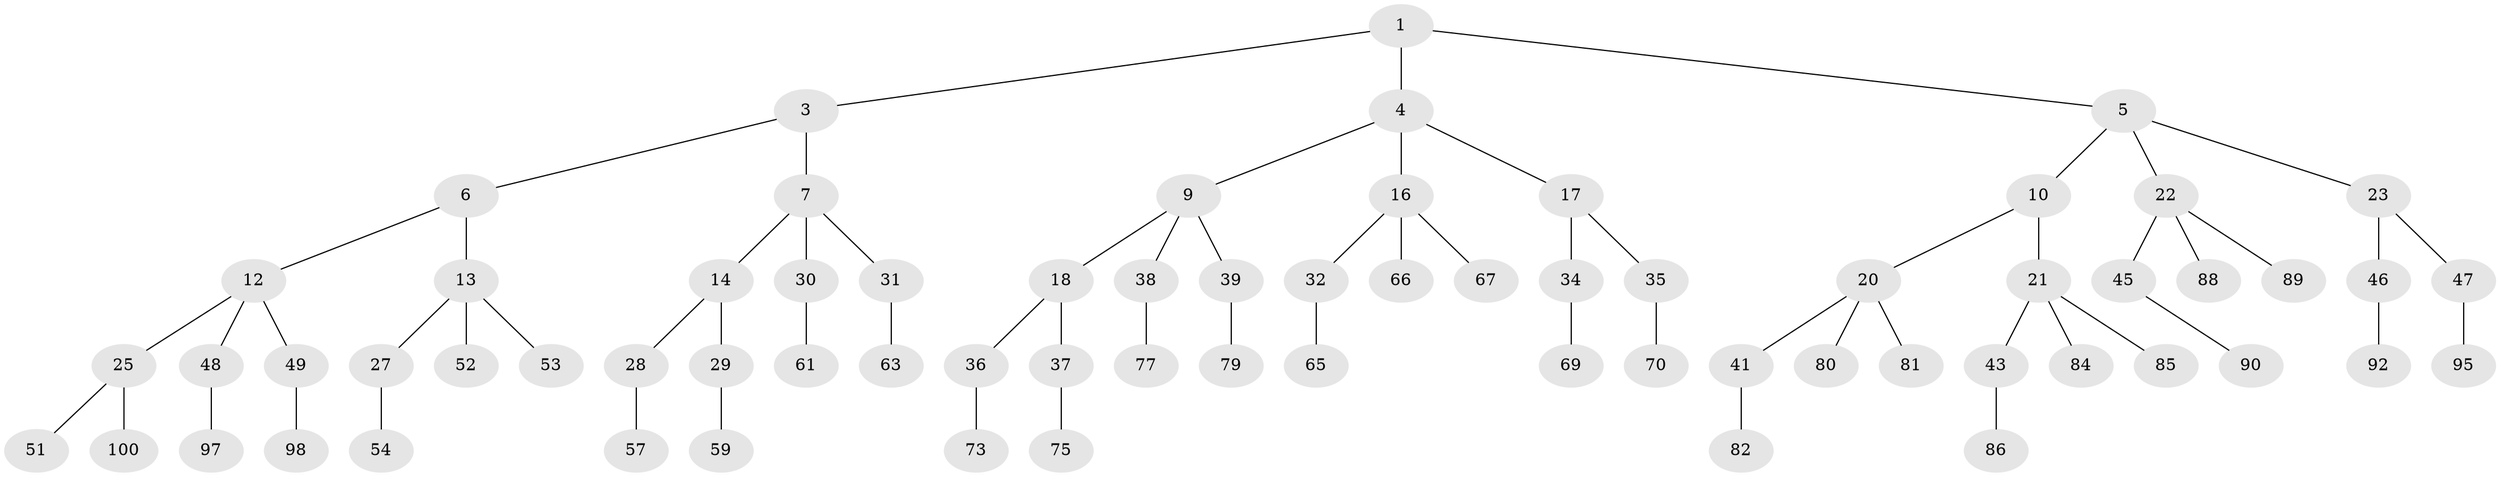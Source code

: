 // original degree distribution, {2: 0.02, 3: 0.48, 1: 0.5}
// Generated by graph-tools (version 1.1) at 2025/11/02/21/25 10:11:11]
// undirected, 69 vertices, 68 edges
graph export_dot {
graph [start="1"]
  node [color=gray90,style=filled];
  1 [super="+2"];
  3 [latent=1];
  4 [latent=0.5,super="+8"];
  5 [latent=0.5,super="+11"];
  6 [latent=0.5];
  7 [latent=0.5,super="+15"];
  9 [latent=0.333333,super="+19"];
  10 [latent=0.333333];
  12 [latent=0.333333,super="+24"];
  13 [latent=0.333333,super="+26"];
  14 [latent=0.333333];
  16 [latent=0.25,super="+33"];
  17 [latent=0.25];
  18 [latent=0.25];
  20 [latent=0.25,super="+40"];
  21 [latent=0.25,super="+42"];
  22 [latent=0.25,super="+44"];
  23 [latent=0.25];
  25 [latent=0.25,super="+50"];
  27 [latent=0.25,super="+55"];
  28 [latent=0.25,super="+56"];
  29 [latent=0.25,super="+58"];
  30 [latent=0.25,super="+60"];
  31 [latent=0.25,super="+62"];
  32 [latent=0.2,super="+64"];
  34 [latent=0.2,super="+68"];
  35 [latent=0.2,super="+71"];
  36 [latent=0.2,super="+72"];
  37 [latent=0.2,super="+74"];
  38 [latent=0.2,super="+76"];
  39 [latent=0.2,super="+78"];
  41 [latent=0.2,super="+83"];
  43 [latent=0.2,super="+87"];
  45 [latent=0.2,super="+91"];
  46 [latent=0.2,super="+93"];
  47 [latent=0.2,super="+94"];
  48 [latent=0.2,super="+96"];
  49 [latent=0.2,super="+99"];
  51 [latent=0.2];
  52 [latent=0.2];
  53 [latent=0.2];
  54 [latent=0.2];
  57 [latent=0.2];
  59 [latent=0.2];
  61 [latent=0.2];
  63 [latent=0.2];
  65 [latent=0.166667];
  66 [latent=0.166667];
  67 [latent=0.166667];
  69 [latent=0.166667];
  70 [latent=0.166667];
  73 [latent=0.166667];
  75 [latent=0.166667];
  77 [latent=0.166667];
  79 [latent=0.166667];
  80 [latent=0.166667];
  81 [latent=0.166667];
  82 [latent=0.166667];
  84 [latent=0.166667];
  85 [latent=0.166667];
  86 [latent=0.166667];
  88 [latent=0.166667];
  89 [latent=0.166667];
  90 [latent=0.166667];
  92 [latent=0.166667];
  95 [latent=0.166667];
  97 [latent=0.166667];
  98 [latent=0.166667];
  100 [latent=0.166667];
  1 -- 3;
  1 -- 4;
  1 -- 5;
  3 -- 6;
  3 -- 7;
  4 -- 9;
  4 -- 16;
  4 -- 17;
  5 -- 10;
  5 -- 22;
  5 -- 23;
  6 -- 12;
  6 -- 13;
  7 -- 14;
  7 -- 31;
  7 -- 30;
  9 -- 18;
  9 -- 38;
  9 -- 39;
  10 -- 20;
  10 -- 21;
  12 -- 25;
  12 -- 48;
  12 -- 49;
  13 -- 27;
  13 -- 53;
  13 -- 52;
  14 -- 28;
  14 -- 29;
  16 -- 32;
  16 -- 66;
  16 -- 67;
  17 -- 34;
  17 -- 35;
  18 -- 36;
  18 -- 37;
  20 -- 41;
  20 -- 80;
  20 -- 81;
  21 -- 43;
  21 -- 85;
  21 -- 84;
  22 -- 45;
  22 -- 88;
  22 -- 89;
  23 -- 46;
  23 -- 47;
  25 -- 51;
  25 -- 100;
  27 -- 54;
  28 -- 57;
  29 -- 59;
  30 -- 61;
  31 -- 63;
  32 -- 65;
  34 -- 69;
  35 -- 70;
  36 -- 73;
  37 -- 75;
  38 -- 77;
  39 -- 79;
  41 -- 82;
  43 -- 86;
  45 -- 90;
  46 -- 92;
  47 -- 95;
  48 -- 97;
  49 -- 98;
}
